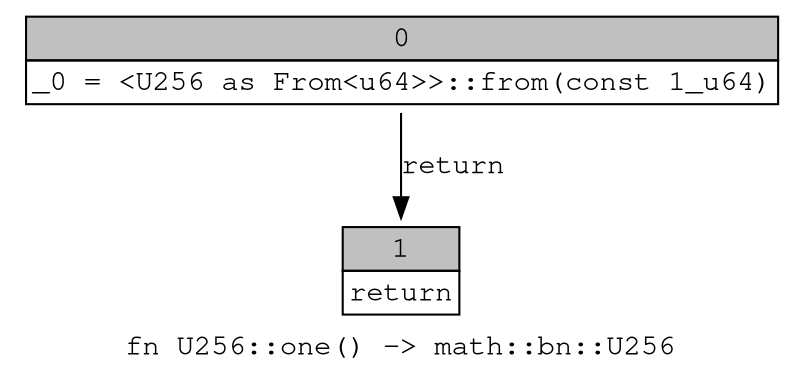 digraph Mir_0_13982 {
    graph [fontname="Courier, monospace"];
    node [fontname="Courier, monospace"];
    edge [fontname="Courier, monospace"];
    label=<fn U256::one() -&gt; math::bn::U256<br align="left"/>>;
    bb0__0_13982 [shape="none", label=<<table border="0" cellborder="1" cellspacing="0"><tr><td bgcolor="gray" align="center" colspan="1">0</td></tr><tr><td align="left">_0 = &lt;U256 as From&lt;u64&gt;&gt;::from(const 1_u64)</td></tr></table>>];
    bb1__0_13982 [shape="none", label=<<table border="0" cellborder="1" cellspacing="0"><tr><td bgcolor="gray" align="center" colspan="1">1</td></tr><tr><td align="left">return</td></tr></table>>];
    bb0__0_13982 -> bb1__0_13982 [label="return"];
}
